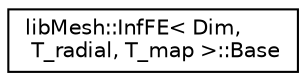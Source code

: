 digraph "Graphical Class Hierarchy"
{
  edge [fontname="Helvetica",fontsize="10",labelfontname="Helvetica",labelfontsize="10"];
  node [fontname="Helvetica",fontsize="10",shape=record];
  rankdir="LR";
  Node1 [label="libMesh::InfFE\< Dim,\l T_radial, T_map \>::Base",height=0.2,width=0.4,color="black", fillcolor="white", style="filled",URL="$classlibMesh_1_1InfFE_1_1Base.html"];
}
